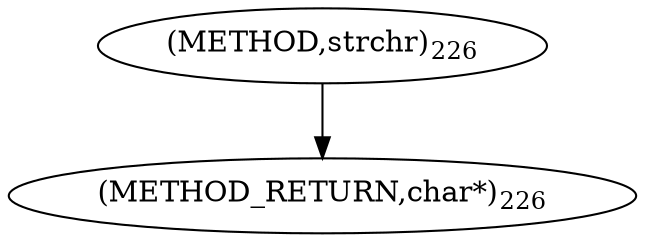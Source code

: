 digraph "strchr" {  
"98854" [label = <(METHOD,strchr)<SUB>226</SUB>> ]
"98857" [label = <(METHOD_RETURN,char*)<SUB>226</SUB>> ]
  "98854" -> "98857" 
}
